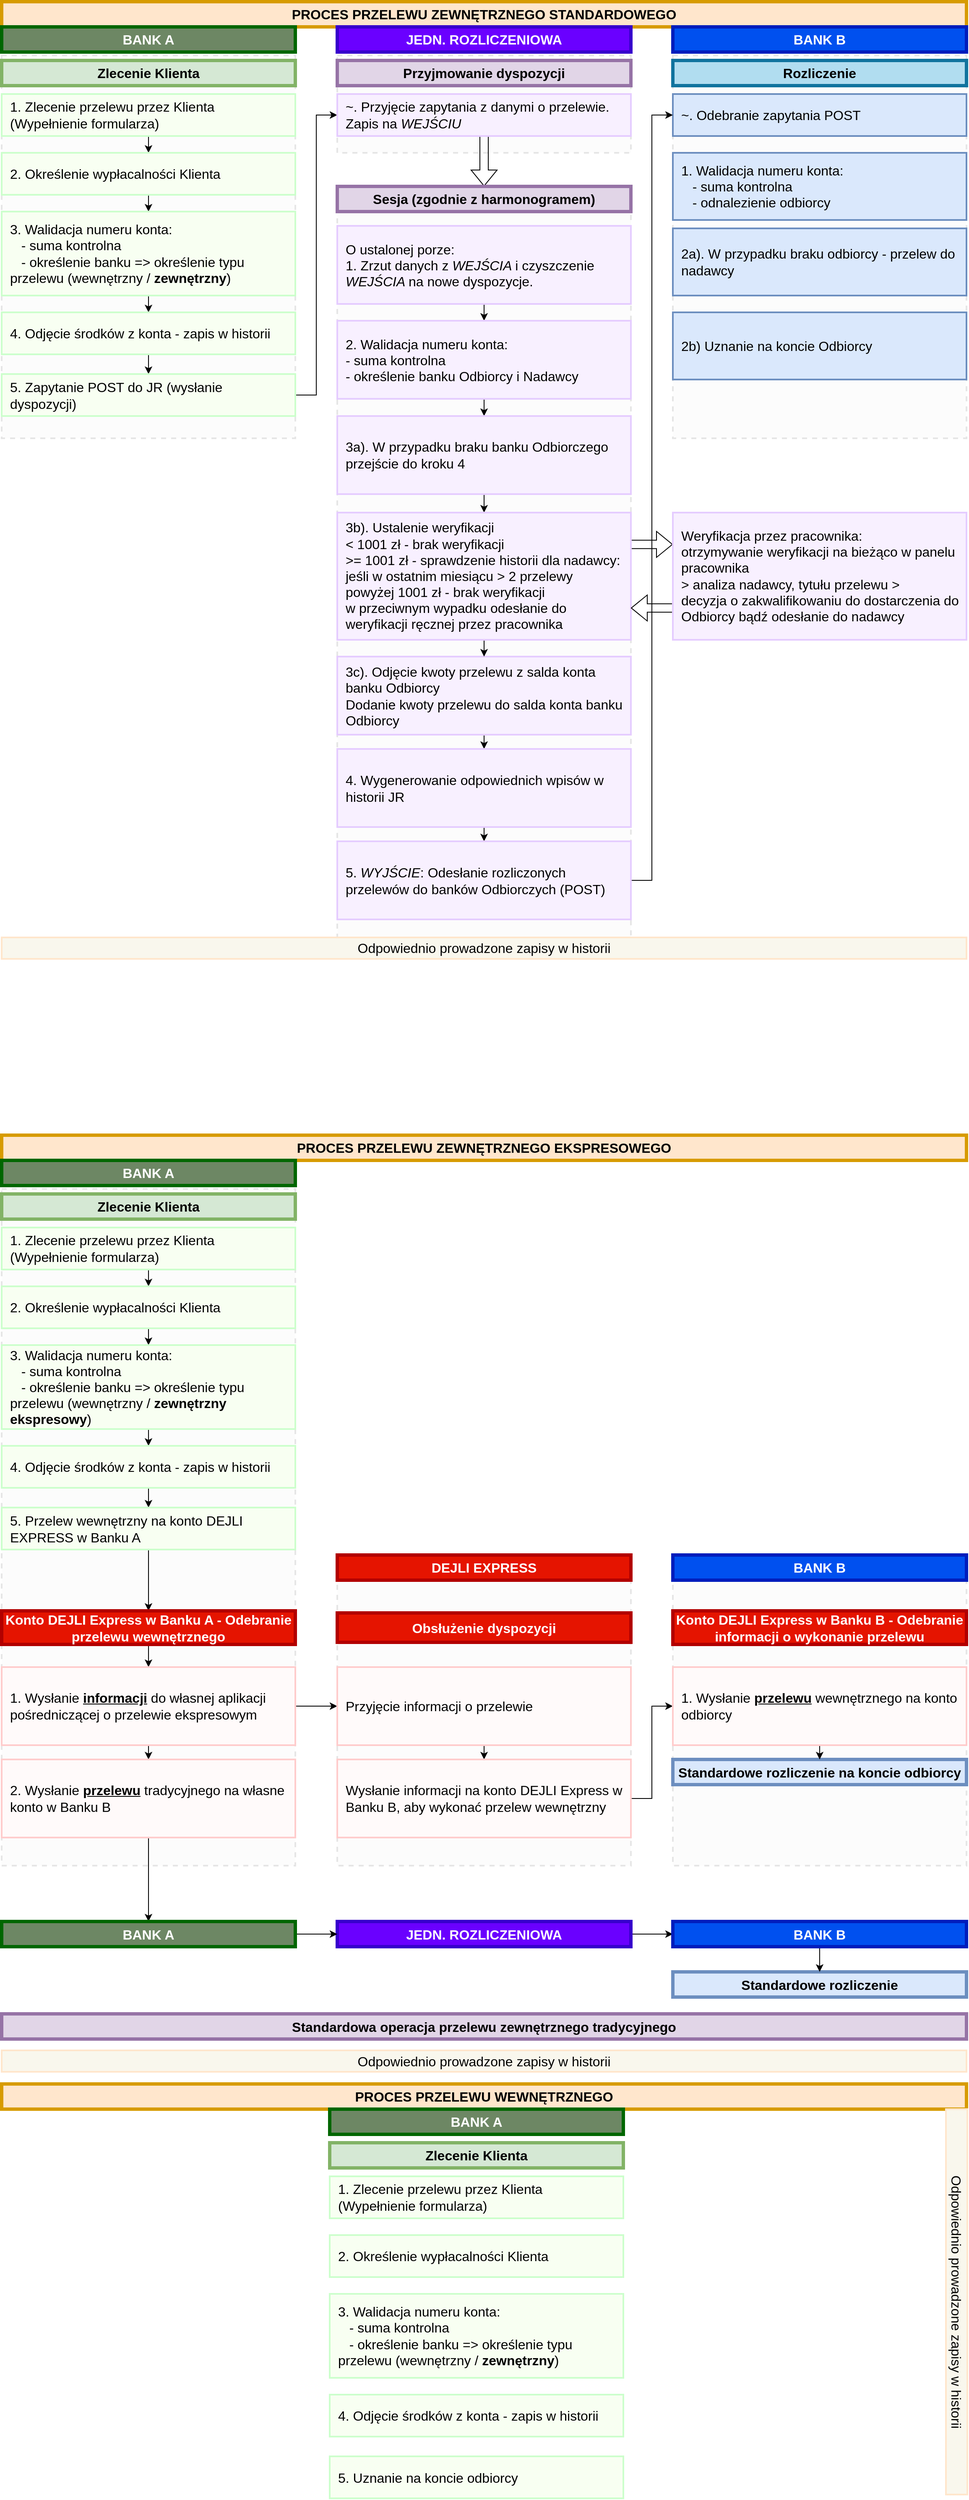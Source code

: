 <mxfile version="13.9.9" type="github"><diagram id="JMxKD8hb092ScM9Eg6qc" name="Page-1"><mxGraphModel dx="1422" dy="794" grid="1" gridSize="10" guides="1" tooltips="1" connect="1" arrows="1" fold="1" page="1" pageScale="1" pageWidth="1169" pageHeight="827" math="0" shadow="0"><root><mxCell id="0"/><mxCell id="1" parent="0"/><mxCell id="vHtYU_74a8iZQ1tVg8qE-5" value="PROCES PRZELEWU ZEWNĘTRZNEGO STANDARDOWEGO" style="rounded=0;whiteSpace=wrap;html=1;fillColor=#ffe6cc;fontSize=16;fontStyle=1;labelBorderColor=none;strokeWidth=4;strokeColor=#d79b00;" vertex="1" parent="1"><mxGeometry x="10" y="10" width="1150" height="30" as="geometry"/></mxCell><mxCell id="vHtYU_74a8iZQ1tVg8qE-1" value="BANK A" style="rounded=0;whiteSpace=wrap;html=1;fillColor=#6d8764;fontColor=#ffffff;fontSize=16;fontStyle=1;labelBorderColor=none;strokeWidth=4;strokeColor=#006600;" vertex="1" parent="1"><mxGeometry x="10" y="40" width="350" height="30" as="geometry"/></mxCell><mxCell id="vHtYU_74a8iZQ1tVg8qE-3" value="JEDN. ROZLICZENIOWA" style="rounded=0;whiteSpace=wrap;html=1;fillColor=#6a00ff;fontColor=#ffffff;fontSize=16;fontStyle=1;labelBorderColor=none;strokeWidth=4;strokeColor=#3700CC;" vertex="1" parent="1"><mxGeometry x="410" y="40" width="350" height="30" as="geometry"/></mxCell><mxCell id="vHtYU_74a8iZQ1tVg8qE-4" value="BANK B" style="rounded=0;whiteSpace=wrap;html=1;fillColor=#0050ef;fontColor=#ffffff;fontSize=16;fontStyle=1;labelBorderColor=none;strokeWidth=4;strokeColor=#001DBC;" vertex="1" parent="1"><mxGeometry x="810" y="40" width="350" height="30" as="geometry"/></mxCell><mxCell id="vHtYU_74a8iZQ1tVg8qE-6" value="" style="rounded=0;whiteSpace=wrap;html=1;fontSize=16;fontStyle=1;labelBorderColor=none;strokeWidth=2;strokeColor=#E6E6E6;dashed=1;gradientDirection=north;fillColor=#FCFCFC;" vertex="1" parent="1"><mxGeometry x="10" y="74" width="350" height="456" as="geometry"/></mxCell><mxCell id="vHtYU_74a8iZQ1tVg8qE-12" style="edgeStyle=orthogonalEdgeStyle;rounded=0;orthogonalLoop=1;jettySize=auto;html=1;exitX=0.5;exitY=1;exitDx=0;exitDy=0;entryX=0.5;entryY=0;entryDx=0;entryDy=0;fontSize=16;" edge="1" parent="1" source="vHtYU_74a8iZQ1tVg8qE-7" target="vHtYU_74a8iZQ1tVg8qE-9"><mxGeometry relative="1" as="geometry"/></mxCell><mxCell id="vHtYU_74a8iZQ1tVg8qE-7" value="&lt;span style=&quot;font-weight: normal&quot;&gt;1. Zlecenie przelewu przez Klienta&lt;br&gt;(Wypełnienie formularza)&lt;/span&gt;" style="rounded=0;whiteSpace=wrap;html=1;fontSize=16;fontStyle=1;labelBorderColor=none;strokeWidth=2;strokeColor=#CCFFCC;align=left;spacingTop=5;spacingLeft=5;spacingBottom=5;spacingRight=5;spacing=5;fillColor=#F8FFF2;" vertex="1" parent="1"><mxGeometry x="10" y="120" width="350" height="50" as="geometry"/></mxCell><mxCell id="vHtYU_74a8iZQ1tVg8qE-16" style="edgeStyle=orthogonalEdgeStyle;rounded=0;orthogonalLoop=1;jettySize=auto;html=1;exitX=0.5;exitY=1;exitDx=0;exitDy=0;entryX=0.5;entryY=0;entryDx=0;entryDy=0;fontSize=16;" edge="1" parent="1" source="vHtYU_74a8iZQ1tVg8qE-9" target="vHtYU_74a8iZQ1tVg8qE-10"><mxGeometry relative="1" as="geometry"/></mxCell><mxCell id="vHtYU_74a8iZQ1tVg8qE-9" value="&lt;span style=&quot;font-weight: normal&quot;&gt;2. Określenie wypłacalności Klienta&lt;/span&gt;" style="rounded=0;whiteSpace=wrap;html=1;fontSize=16;fontStyle=1;labelBorderColor=none;strokeWidth=2;strokeColor=#CCFFCC;align=left;spacingTop=5;spacingLeft=5;spacingBottom=5;spacingRight=5;spacing=5;fillColor=#F8FFF2;" vertex="1" parent="1"><mxGeometry x="10" y="190" width="350" height="50" as="geometry"/></mxCell><mxCell id="vHtYU_74a8iZQ1tVg8qE-18" style="edgeStyle=orthogonalEdgeStyle;rounded=0;orthogonalLoop=1;jettySize=auto;html=1;exitX=0.5;exitY=1;exitDx=0;exitDy=0;entryX=0.5;entryY=0;entryDx=0;entryDy=0;fontSize=16;" edge="1" parent="1" source="vHtYU_74a8iZQ1tVg8qE-10" target="vHtYU_74a8iZQ1tVg8qE-17"><mxGeometry relative="1" as="geometry"/></mxCell><mxCell id="vHtYU_74a8iZQ1tVg8qE-10" value="&lt;span style=&quot;font-weight: 400&quot;&gt;3. Walidacja numeru konta:&lt;br&gt;&amp;nbsp; &amp;nbsp;- suma kontrolna&lt;br&gt;&amp;nbsp; &amp;nbsp;- określenie banku =&amp;gt; określenie typu przelewu (wewnętrzny / &lt;/span&gt;zewnętrzny&lt;span style=&quot;font-weight: 400&quot;&gt;)&lt;br&gt;&lt;/span&gt;" style="rounded=0;whiteSpace=wrap;html=1;fontSize=16;fontStyle=1;labelBorderColor=none;strokeWidth=2;strokeColor=#CCFFCC;align=left;spacingTop=5;spacingLeft=5;spacingBottom=5;spacingRight=5;spacing=5;fillColor=#F8FFF2;" vertex="1" parent="1"><mxGeometry x="10" y="260" width="350" height="100" as="geometry"/></mxCell><mxCell id="vHtYU_74a8iZQ1tVg8qE-20" style="edgeStyle=orthogonalEdgeStyle;rounded=0;orthogonalLoop=1;jettySize=auto;html=1;exitX=0.5;exitY=1;exitDx=0;exitDy=0;entryX=0.5;entryY=0;entryDx=0;entryDy=0;fontSize=16;" edge="1" parent="1" source="vHtYU_74a8iZQ1tVg8qE-17" target="vHtYU_74a8iZQ1tVg8qE-19"><mxGeometry relative="1" as="geometry"/></mxCell><mxCell id="vHtYU_74a8iZQ1tVg8qE-17" value="&lt;span style=&quot;font-weight: 400&quot;&gt;4. Odjęcie środków z konta - zapis w historii&lt;br&gt;&lt;/span&gt;" style="rounded=0;whiteSpace=wrap;html=1;fontSize=16;fontStyle=1;labelBorderColor=none;strokeWidth=2;strokeColor=#CCFFCC;align=left;spacingTop=5;spacingLeft=5;spacingBottom=5;spacingRight=5;spacing=5;fillColor=#F8FFF2;" vertex="1" parent="1"><mxGeometry x="10" y="380" width="350" height="50" as="geometry"/></mxCell><mxCell id="vHtYU_74a8iZQ1tVg8qE-29" style="edgeStyle=orthogonalEdgeStyle;rounded=0;orthogonalLoop=1;jettySize=auto;html=1;exitX=1;exitY=0.5;exitDx=0;exitDy=0;entryX=0;entryY=0.5;entryDx=0;entryDy=0;fontSize=16;" edge="1" parent="1" source="vHtYU_74a8iZQ1tVg8qE-19" target="vHtYU_74a8iZQ1tVg8qE-23"><mxGeometry relative="1" as="geometry"/></mxCell><mxCell id="vHtYU_74a8iZQ1tVg8qE-19" value="&lt;span style=&quot;font-weight: 400&quot;&gt;5. Zapytanie POST do JR (wysłanie dyspozycji)&lt;br&gt;&lt;/span&gt;" style="rounded=0;whiteSpace=wrap;html=1;fontSize=16;fontStyle=1;labelBorderColor=none;strokeWidth=2;strokeColor=#CCFFCC;align=left;spacingTop=5;spacingLeft=5;spacingBottom=5;spacingRight=5;spacing=5;fillColor=#F8FFF2;" vertex="1" parent="1"><mxGeometry x="10" y="453.5" width="350" height="50" as="geometry"/></mxCell><mxCell id="vHtYU_74a8iZQ1tVg8qE-22" value="" style="rounded=0;whiteSpace=wrap;html=1;fontSize=16;fontStyle=1;labelBorderColor=none;strokeWidth=2;strokeColor=#E6E6E6;dashed=1;gradientDirection=north;fillColor=#FCFCFC;" vertex="1" parent="1"><mxGeometry x="410" y="74" width="350" height="116" as="geometry"/></mxCell><mxCell id="vHtYU_74a8iZQ1tVg8qE-30" style="edgeStyle=orthogonalEdgeStyle;rounded=0;orthogonalLoop=1;jettySize=auto;html=1;exitX=0.5;exitY=1;exitDx=0;exitDy=0;entryX=0.5;entryY=0;entryDx=0;entryDy=0;fontSize=16;shape=flexArrow;" edge="1" parent="1" source="vHtYU_74a8iZQ1tVg8qE-23" target="vHtYU_74a8iZQ1tVg8qE-25"><mxGeometry relative="1" as="geometry"/></mxCell><mxCell id="vHtYU_74a8iZQ1tVg8qE-23" value="&lt;span style=&quot;font-weight: 400&quot;&gt;~. Przyjęcie zapytania z danymi o przelewie. Zapis na &lt;i&gt;WEJŚCIU&lt;/i&gt;&lt;br&gt;&lt;/span&gt;" style="rounded=0;whiteSpace=wrap;html=1;fontSize=16;fontStyle=1;labelBorderColor=none;strokeWidth=2;align=left;spacingTop=5;spacingLeft=5;spacingBottom=5;spacingRight=5;spacing=5;fillColor=#F8F0FF;strokeColor=#E5CCFF;" vertex="1" parent="1"><mxGeometry x="410" y="120" width="350" height="50" as="geometry"/></mxCell><mxCell id="vHtYU_74a8iZQ1tVg8qE-24" value="" style="rounded=0;whiteSpace=wrap;html=1;fontSize=16;fontStyle=1;labelBorderColor=none;strokeWidth=2;strokeColor=#E6E6E6;dashed=1;gradientDirection=north;fillColor=#FCFCFC;" vertex="1" parent="1"><mxGeometry x="410" y="230" width="350" height="920" as="geometry"/></mxCell><mxCell id="vHtYU_74a8iZQ1tVg8qE-25" value="Sesja (zgodnie z harmonogramem)" style="rounded=0;whiteSpace=wrap;html=1;fillColor=#e1d5e7;fontSize=16;fontStyle=1;labelBorderColor=none;strokeWidth=4;strokeColor=#9673a6;" vertex="1" parent="1"><mxGeometry x="410" y="230" width="350" height="30" as="geometry"/></mxCell><mxCell id="vHtYU_74a8iZQ1tVg8qE-26" value="Zlecenie Klienta" style="rounded=0;whiteSpace=wrap;html=1;fillColor=#d5e8d4;fontSize=16;fontStyle=1;labelBorderColor=none;strokeWidth=4;strokeColor=#82b366;" vertex="1" parent="1"><mxGeometry x="10" y="80" width="350" height="30" as="geometry"/></mxCell><mxCell id="vHtYU_74a8iZQ1tVg8qE-27" value="Przyjmowanie dyspozycji" style="rounded=0;whiteSpace=wrap;html=1;fillColor=#e1d5e7;fontSize=16;fontStyle=1;labelBorderColor=none;strokeWidth=4;strokeColor=#9673a6;" vertex="1" parent="1"><mxGeometry x="410" y="80" width="350" height="30" as="geometry"/></mxCell><mxCell id="vHtYU_74a8iZQ1tVg8qE-51" style="edgeStyle=orthogonalEdgeStyle;rounded=0;orthogonalLoop=1;jettySize=auto;html=1;exitX=0.5;exitY=1;exitDx=0;exitDy=0;entryX=0.5;entryY=0;entryDx=0;entryDy=0;fontSize=16;" edge="1" parent="1" source="vHtYU_74a8iZQ1tVg8qE-28" target="vHtYU_74a8iZQ1tVg8qE-31"><mxGeometry relative="1" as="geometry"/></mxCell><mxCell id="vHtYU_74a8iZQ1tVg8qE-28" value="&lt;span style=&quot;font-weight: 400&quot;&gt;O ustalonej porze:&lt;br&gt;1. Zrzut danych z &lt;i&gt;WEJŚCIA &lt;/i&gt;i czyszczenie &lt;i&gt;WEJŚCIA &lt;/i&gt;na nowe dyspozycje.&lt;br&gt;&lt;/span&gt;" style="rounded=0;whiteSpace=wrap;html=1;fontSize=16;fontStyle=1;labelBorderColor=none;strokeWidth=2;align=left;spacingTop=5;spacingLeft=5;spacingBottom=5;spacingRight=5;spacing=5;fillColor=#F8F0FF;strokeColor=#E5CCFF;" vertex="1" parent="1"><mxGeometry x="410" y="277" width="350" height="93" as="geometry"/></mxCell><mxCell id="vHtYU_74a8iZQ1tVg8qE-52" style="edgeStyle=orthogonalEdgeStyle;rounded=0;orthogonalLoop=1;jettySize=auto;html=1;exitX=0.5;exitY=1;exitDx=0;exitDy=0;entryX=0.5;entryY=0;entryDx=0;entryDy=0;fontSize=16;" edge="1" parent="1" source="vHtYU_74a8iZQ1tVg8qE-31" target="vHtYU_74a8iZQ1tVg8qE-43"><mxGeometry relative="1" as="geometry"/></mxCell><mxCell id="vHtYU_74a8iZQ1tVg8qE-31" value="&lt;span style=&quot;font-weight: 400&quot;&gt;2. Walidacja numeru konta:&lt;br&gt;- suma kontrolna&amp;nbsp;&lt;br&gt;- określenie banku Odbiorcy i Nadawcy&lt;br&gt;&lt;/span&gt;" style="rounded=0;whiteSpace=wrap;html=1;fontSize=16;fontStyle=1;labelBorderColor=none;strokeWidth=2;align=left;spacingTop=5;spacingLeft=5;spacingBottom=5;spacingRight=5;spacing=5;fillColor=#F8F0FF;strokeColor=#E5CCFF;" vertex="1" parent="1"><mxGeometry x="410" y="390" width="350" height="93" as="geometry"/></mxCell><mxCell id="vHtYU_74a8iZQ1tVg8qE-55" style="edgeStyle=orthogonalEdgeStyle;rounded=0;orthogonalLoop=1;jettySize=auto;html=1;exitX=0.5;exitY=1;exitDx=0;exitDy=0;entryX=0.5;entryY=0;entryDx=0;entryDy=0;fontSize=16;" edge="1" parent="1" source="vHtYU_74a8iZQ1tVg8qE-32" target="vHtYU_74a8iZQ1tVg8qE-45"><mxGeometry relative="1" as="geometry"/></mxCell><mxCell id="vHtYU_74a8iZQ1tVg8qE-32" value="&lt;span style=&quot;font-weight: 400&quot;&gt;3c). Odjęcie kwoty przelewu z salda konta banku Odbiorcy&lt;br&gt;Dodanie kwoty przelewu do salda konta banku Odbiorcy&lt;br&gt;&lt;/span&gt;" style="rounded=0;whiteSpace=wrap;html=1;fontSize=16;fontStyle=1;labelBorderColor=none;strokeWidth=2;align=left;spacingTop=5;spacingLeft=5;spacingBottom=5;spacingRight=5;spacing=5;fillColor=#F8F0FF;strokeColor=#E5CCFF;" vertex="1" parent="1"><mxGeometry x="410" y="790" width="350" height="93" as="geometry"/></mxCell><mxCell id="vHtYU_74a8iZQ1tVg8qE-34" value="" style="rounded=0;whiteSpace=wrap;html=1;fontSize=16;fontStyle=1;labelBorderColor=none;strokeWidth=2;strokeColor=#E6E6E6;dashed=1;gradientDirection=north;fillColor=#FCFCFC;" vertex="1" parent="1"><mxGeometry x="810" y="74" width="350" height="456" as="geometry"/></mxCell><mxCell id="vHtYU_74a8iZQ1tVg8qE-35" value="Rozliczenie" style="rounded=0;whiteSpace=wrap;html=1;fillColor=#b1ddf0;fontSize=16;fontStyle=1;labelBorderColor=none;strokeWidth=4;strokeColor=#10739e;" vertex="1" parent="1"><mxGeometry x="810" y="80" width="350" height="30" as="geometry"/></mxCell><mxCell id="vHtYU_74a8iZQ1tVg8qE-38" value="&lt;span style=&quot;font-weight: 400&quot;&gt;~. Odebranie zapytania POST&lt;br&gt;&lt;/span&gt;" style="rounded=0;whiteSpace=wrap;html=1;fontSize=16;fontStyle=1;labelBorderColor=none;strokeWidth=2;strokeColor=#6c8ebf;align=left;spacingTop=5;spacingLeft=5;spacingBottom=5;spacingRight=5;spacing=5;fillColor=#dae8fc;" vertex="1" parent="1"><mxGeometry x="810" y="120" width="350" height="50" as="geometry"/></mxCell><mxCell id="vHtYU_74a8iZQ1tVg8qE-39" value="&lt;span style=&quot;font-weight: 400&quot;&gt;1. Walidacja numeru konta:&lt;br&gt;&amp;nbsp; &amp;nbsp;- suma kontrolna&lt;br&gt;&amp;nbsp; &amp;nbsp;- odnalezienie odbiorcy&lt;br&gt;&lt;/span&gt;" style="rounded=0;whiteSpace=wrap;html=1;fontSize=16;fontStyle=1;labelBorderColor=none;strokeWidth=2;strokeColor=#6c8ebf;align=left;spacingTop=5;spacingLeft=5;spacingBottom=5;spacingRight=5;spacing=5;fillColor=#dae8fc;" vertex="1" parent="1"><mxGeometry x="810" y="190" width="350" height="80" as="geometry"/></mxCell><mxCell id="vHtYU_74a8iZQ1tVg8qE-40" value="&lt;span style=&quot;font-weight: 400&quot;&gt;2a). W przypadku braku odbiorcy - przelew do nadawcy&lt;br&gt;&lt;/span&gt;" style="rounded=0;whiteSpace=wrap;html=1;fontSize=16;fontStyle=1;labelBorderColor=none;strokeWidth=2;strokeColor=#6c8ebf;align=left;spacingTop=5;spacingLeft=5;spacingBottom=5;spacingRight=5;spacing=5;fillColor=#dae8fc;" vertex="1" parent="1"><mxGeometry x="810" y="280" width="350" height="80" as="geometry"/></mxCell><mxCell id="vHtYU_74a8iZQ1tVg8qE-41" value="&lt;span style=&quot;font-weight: 400&quot;&gt;2b) Uznanie na koncie Odbiorcy&lt;br&gt;&lt;/span&gt;" style="rounded=0;whiteSpace=wrap;html=1;fontSize=16;fontStyle=1;labelBorderColor=none;strokeWidth=2;strokeColor=#6c8ebf;align=left;spacingTop=5;spacingLeft=5;spacingBottom=5;spacingRight=5;spacing=5;fillColor=#dae8fc;" vertex="1" parent="1"><mxGeometry x="810" y="380" width="350" height="80" as="geometry"/></mxCell><mxCell id="vHtYU_74a8iZQ1tVg8qE-56" style="edgeStyle=orthogonalEdgeStyle;rounded=0;orthogonalLoop=1;jettySize=auto;html=1;exitX=0.5;exitY=1;exitDx=0;exitDy=0;entryX=0.5;entryY=0;entryDx=0;entryDy=0;fontSize=16;" edge="1" parent="1" source="vHtYU_74a8iZQ1tVg8qE-43" target="vHtYU_74a8iZQ1tVg8qE-46"><mxGeometry relative="1" as="geometry"/></mxCell><mxCell id="vHtYU_74a8iZQ1tVg8qE-43" value="&lt;span style=&quot;font-weight: 400&quot;&gt;3a). W przypadku braku banku Odbiorczego&lt;br&gt;przejście do kroku 4&lt;br&gt;&lt;/span&gt;" style="rounded=0;whiteSpace=wrap;html=1;fontSize=16;fontStyle=1;labelBorderColor=none;strokeWidth=2;align=left;spacingTop=5;spacingLeft=5;spacingBottom=5;spacingRight=5;spacing=5;fillColor=#F8F0FF;strokeColor=#E5CCFF;" vertex="1" parent="1"><mxGeometry x="410" y="503.5" width="350" height="93" as="geometry"/></mxCell><mxCell id="vHtYU_74a8iZQ1tVg8qE-58" style="edgeStyle=orthogonalEdgeStyle;rounded=0;orthogonalLoop=1;jettySize=auto;html=1;exitX=0.5;exitY=1;exitDx=0;exitDy=0;entryX=0.5;entryY=0;entryDx=0;entryDy=0;fontSize=16;" edge="1" parent="1" source="vHtYU_74a8iZQ1tVg8qE-45" target="vHtYU_74a8iZQ1tVg8qE-57"><mxGeometry relative="1" as="geometry"/></mxCell><mxCell id="vHtYU_74a8iZQ1tVg8qE-45" value="&lt;span style=&quot;font-weight: 400&quot;&gt;4. Wygenerowanie odpowiednich wpisów w historii JR&lt;br&gt;&lt;/span&gt;" style="rounded=0;whiteSpace=wrap;html=1;fontSize=16;fontStyle=1;labelBorderColor=none;strokeWidth=2;align=left;spacingTop=5;spacingLeft=5;spacingBottom=5;spacingRight=5;spacing=5;fillColor=#F8F0FF;strokeColor=#E5CCFF;" vertex="1" parent="1"><mxGeometry x="410" y="900" width="350" height="93" as="geometry"/></mxCell><mxCell id="vHtYU_74a8iZQ1tVg8qE-48" style="edgeStyle=orthogonalEdgeStyle;shape=flexArrow;rounded=0;orthogonalLoop=1;jettySize=auto;html=1;exitX=1;exitY=0.25;exitDx=0;exitDy=0;entryX=0;entryY=0.25;entryDx=0;entryDy=0;fontSize=16;" edge="1" parent="1" source="vHtYU_74a8iZQ1tVg8qE-46" target="vHtYU_74a8iZQ1tVg8qE-47"><mxGeometry relative="1" as="geometry"/></mxCell><mxCell id="vHtYU_74a8iZQ1tVg8qE-53" style="edgeStyle=orthogonalEdgeStyle;rounded=0;orthogonalLoop=1;jettySize=auto;html=1;exitX=0.5;exitY=1;exitDx=0;exitDy=0;entryX=0.5;entryY=0;entryDx=0;entryDy=0;fontSize=16;" edge="1" parent="1" source="vHtYU_74a8iZQ1tVg8qE-46" target="vHtYU_74a8iZQ1tVg8qE-32"><mxGeometry relative="1" as="geometry"/></mxCell><mxCell id="vHtYU_74a8iZQ1tVg8qE-46" value="&lt;span style=&quot;font-weight: 400&quot;&gt;3b). Ustalenie weryfikacji&lt;br&gt;&amp;lt; 1001 zł - brak weryfikacji&lt;br&gt;&amp;gt;= 1001 zł - sprawdzenie historii dla nadawcy:&lt;br&gt;jeśli w ostatnim miesiącu &amp;gt; 2 przelewy powyżej 1001 zł - brak weryfikacji&lt;br&gt;w przeciwnym wypadku odesłanie do weryfikacji ręcznej przez pracownika&lt;br&gt;&lt;/span&gt;" style="rounded=0;whiteSpace=wrap;html=1;fontSize=16;fontStyle=1;labelBorderColor=none;strokeWidth=2;align=left;spacingTop=5;spacingLeft=5;spacingBottom=5;spacingRight=5;spacing=5;fillColor=#F8F0FF;strokeColor=#E5CCFF;" vertex="1" parent="1"><mxGeometry x="410" y="618.5" width="350" height="151.5" as="geometry"/></mxCell><mxCell id="vHtYU_74a8iZQ1tVg8qE-49" style="edgeStyle=orthogonalEdgeStyle;shape=flexArrow;rounded=0;orthogonalLoop=1;jettySize=auto;html=1;exitX=0;exitY=0.75;exitDx=0;exitDy=0;entryX=1;entryY=0.75;entryDx=0;entryDy=0;fontSize=16;" edge="1" parent="1" source="vHtYU_74a8iZQ1tVg8qE-47" target="vHtYU_74a8iZQ1tVg8qE-46"><mxGeometry relative="1" as="geometry"/></mxCell><mxCell id="vHtYU_74a8iZQ1tVg8qE-47" value="&lt;span style=&quot;font-weight: 400&quot;&gt;Weryfikacja przez pracownika:&lt;br&gt;otrzymywanie weryfikacji na bieżąco w panelu pracownika&lt;br&gt;&amp;gt; analiza nadawcy, tytułu przelewu &amp;gt;&lt;br&gt;decyzja o zakwalifikowaniu do dostarczenia do Odbiorcy bądź odesłanie do nadawcy&lt;br&gt;&lt;/span&gt;" style="rounded=0;whiteSpace=wrap;html=1;fontSize=16;fontStyle=1;labelBorderColor=none;strokeWidth=2;align=left;spacingTop=5;spacingLeft=5;spacingBottom=5;spacingRight=5;spacing=5;fillColor=#F8F0FF;strokeColor=#E5CCFF;" vertex="1" parent="1"><mxGeometry x="810" y="618.5" width="350" height="151.5" as="geometry"/></mxCell><mxCell id="vHtYU_74a8iZQ1tVg8qE-60" style="edgeStyle=orthogonalEdgeStyle;rounded=0;orthogonalLoop=1;jettySize=auto;html=1;exitX=1;exitY=0.5;exitDx=0;exitDy=0;entryX=0;entryY=0.5;entryDx=0;entryDy=0;fontSize=16;" edge="1" parent="1" source="vHtYU_74a8iZQ1tVg8qE-57" target="vHtYU_74a8iZQ1tVg8qE-38"><mxGeometry relative="1" as="geometry"/></mxCell><mxCell id="vHtYU_74a8iZQ1tVg8qE-57" value="&lt;span style=&quot;font-weight: 400&quot;&gt;5. &lt;i&gt;WYJŚCIE&lt;/i&gt;: Odesłanie rozliczonych przelewów do banków Odbiorczych (POST)&lt;br&gt;&lt;/span&gt;" style="rounded=0;whiteSpace=wrap;html=1;fontSize=16;fontStyle=1;labelBorderColor=none;strokeWidth=2;align=left;spacingTop=5;spacingLeft=5;spacingBottom=5;spacingRight=5;spacing=5;fillColor=#F8F0FF;strokeColor=#E5CCFF;" vertex="1" parent="1"><mxGeometry x="410" y="1010" width="350" height="93" as="geometry"/></mxCell><mxCell id="vHtYU_74a8iZQ1tVg8qE-61" value="PROCES PRZELEWU ZEWNĘTRZNEGO EKSPRESOWEGO" style="rounded=0;whiteSpace=wrap;html=1;fillColor=#ffe6cc;fontSize=16;fontStyle=1;labelBorderColor=none;strokeWidth=4;strokeColor=#d79b00;" vertex="1" parent="1"><mxGeometry x="10" y="1360" width="1150" height="30" as="geometry"/></mxCell><mxCell id="vHtYU_74a8iZQ1tVg8qE-62" value="BANK A" style="rounded=0;whiteSpace=wrap;html=1;fillColor=#6d8764;fontColor=#ffffff;fontSize=16;fontStyle=1;labelBorderColor=none;strokeWidth=4;strokeColor=#006600;" vertex="1" parent="1"><mxGeometry x="10" y="1390" width="350" height="30" as="geometry"/></mxCell><mxCell id="vHtYU_74a8iZQ1tVg8qE-65" value="" style="rounded=0;whiteSpace=wrap;html=1;fontSize=16;fontStyle=1;labelBorderColor=none;strokeWidth=2;strokeColor=#E6E6E6;dashed=1;gradientDirection=north;fillColor=#FCFCFC;" vertex="1" parent="1"><mxGeometry x="10" y="1424" width="350" height="806" as="geometry"/></mxCell><mxCell id="vHtYU_74a8iZQ1tVg8qE-66" value="" style="rounded=0;whiteSpace=wrap;html=1;fontSize=16;fontStyle=1;labelBorderColor=none;strokeWidth=2;strokeColor=#E6E6E6;dashed=1;gradientDirection=north;fillColor=#FCFCFC;" vertex="1" parent="1"><mxGeometry x="410" y="1866.5" width="350" height="363.5" as="geometry"/></mxCell><mxCell id="vHtYU_74a8iZQ1tVg8qE-68" value="Zlecenie Klienta" style="rounded=0;whiteSpace=wrap;html=1;fillColor=#d5e8d4;fontSize=16;fontStyle=1;labelBorderColor=none;strokeWidth=4;strokeColor=#82b366;" vertex="1" parent="1"><mxGeometry x="10" y="1430" width="350" height="30" as="geometry"/></mxCell><mxCell id="vHtYU_74a8iZQ1tVg8qE-70" value="" style="rounded=0;whiteSpace=wrap;html=1;fontSize=16;fontStyle=1;labelBorderColor=none;strokeWidth=2;strokeColor=#E6E6E6;dashed=1;gradientDirection=north;fillColor=#FCFCFC;" vertex="1" parent="1"><mxGeometry x="810" y="1866.5" width="350" height="363.5" as="geometry"/></mxCell><mxCell id="vHtYU_74a8iZQ1tVg8qE-71" value="Standardowe rozliczenie na koncie odbiorcy" style="rounded=0;whiteSpace=wrap;html=1;fillColor=#dae8fc;fontSize=16;fontStyle=1;labelBorderColor=none;strokeWidth=4;strokeColor=#6c8ebf;" vertex="1" parent="1"><mxGeometry x="810" y="2103.5" width="350" height="30" as="geometry"/></mxCell><mxCell id="vHtYU_74a8iZQ1tVg8qE-122" style="edgeStyle=orthogonalEdgeStyle;rounded=0;orthogonalLoop=1;jettySize=auto;html=1;exitX=0.5;exitY=1;exitDx=0;exitDy=0;entryX=0.5;entryY=0;entryDx=0;entryDy=0;fontSize=16;" edge="1" parent="1" source="vHtYU_74a8iZQ1tVg8qE-73" target="vHtYU_74a8iZQ1tVg8qE-74"><mxGeometry relative="1" as="geometry"/></mxCell><mxCell id="vHtYU_74a8iZQ1tVg8qE-73" value="&lt;span style=&quot;font-weight: normal&quot;&gt;1. Zlecenie przelewu przez Klienta&lt;br&gt;(Wypełnienie formularza)&lt;/span&gt;" style="rounded=0;whiteSpace=wrap;html=1;fontSize=16;fontStyle=1;labelBorderColor=none;strokeWidth=2;strokeColor=#CCFFCC;align=left;spacingTop=5;spacingLeft=5;spacingBottom=5;spacingRight=5;spacing=5;fillColor=#F8FFF2;" vertex="1" parent="1"><mxGeometry x="10" y="1470" width="350" height="50" as="geometry"/></mxCell><mxCell id="vHtYU_74a8iZQ1tVg8qE-123" style="edgeStyle=orthogonalEdgeStyle;rounded=0;orthogonalLoop=1;jettySize=auto;html=1;exitX=0.5;exitY=1;exitDx=0;exitDy=0;entryX=0.5;entryY=0;entryDx=0;entryDy=0;fontSize=16;" edge="1" parent="1" source="vHtYU_74a8iZQ1tVg8qE-74" target="vHtYU_74a8iZQ1tVg8qE-75"><mxGeometry relative="1" as="geometry"/></mxCell><mxCell id="vHtYU_74a8iZQ1tVg8qE-74" value="&lt;span style=&quot;font-weight: normal&quot;&gt;2. Określenie wypłacalności Klienta&lt;/span&gt;" style="rounded=0;whiteSpace=wrap;html=1;fontSize=16;fontStyle=1;labelBorderColor=none;strokeWidth=2;strokeColor=#CCFFCC;align=left;spacingTop=5;spacingLeft=5;spacingBottom=5;spacingRight=5;spacing=5;fillColor=#F8FFF2;" vertex="1" parent="1"><mxGeometry x="10" y="1540" width="350" height="50" as="geometry"/></mxCell><mxCell id="vHtYU_74a8iZQ1tVg8qE-125" style="edgeStyle=orthogonalEdgeStyle;rounded=0;orthogonalLoop=1;jettySize=auto;html=1;exitX=0.5;exitY=1;exitDx=0;exitDy=0;entryX=0.5;entryY=0;entryDx=0;entryDy=0;fontSize=16;" edge="1" parent="1" source="vHtYU_74a8iZQ1tVg8qE-75" target="vHtYU_74a8iZQ1tVg8qE-76"><mxGeometry relative="1" as="geometry"/></mxCell><mxCell id="vHtYU_74a8iZQ1tVg8qE-75" value="&lt;span style=&quot;font-weight: 400&quot;&gt;3. Walidacja numeru konta:&lt;br&gt;&amp;nbsp; &amp;nbsp;- suma kontrolna&lt;br&gt;&amp;nbsp; &amp;nbsp;- określenie banku =&amp;gt; określenie typu przelewu (wewnętrzny / &lt;/span&gt;zewnętrzny ekspresowy&lt;span style=&quot;font-weight: 400&quot;&gt;)&lt;br&gt;&lt;/span&gt;" style="rounded=0;whiteSpace=wrap;html=1;fontSize=16;fontStyle=1;labelBorderColor=none;strokeWidth=2;strokeColor=#CCFFCC;align=left;spacingTop=5;spacingLeft=5;spacingBottom=5;spacingRight=5;spacing=5;fillColor=#F8FFF2;" vertex="1" parent="1"><mxGeometry x="10" y="1610" width="350" height="100" as="geometry"/></mxCell><mxCell id="vHtYU_74a8iZQ1tVg8qE-126" style="edgeStyle=orthogonalEdgeStyle;rounded=0;orthogonalLoop=1;jettySize=auto;html=1;exitX=0.5;exitY=1;exitDx=0;exitDy=0;entryX=0.5;entryY=0;entryDx=0;entryDy=0;fontSize=16;" edge="1" parent="1" source="vHtYU_74a8iZQ1tVg8qE-76" target="vHtYU_74a8iZQ1tVg8qE-77"><mxGeometry relative="1" as="geometry"/></mxCell><mxCell id="vHtYU_74a8iZQ1tVg8qE-76" value="&lt;span style=&quot;font-weight: 400&quot;&gt;4. Odjęcie środków z konta - zapis w historii&lt;br&gt;&lt;/span&gt;" style="rounded=0;whiteSpace=wrap;html=1;fontSize=16;fontStyle=1;labelBorderColor=none;strokeWidth=2;strokeColor=#CCFFCC;align=left;spacingTop=5;spacingLeft=5;spacingBottom=5;spacingRight=5;spacing=5;fillColor=#F8FFF2;" vertex="1" parent="1"><mxGeometry x="10" y="1730" width="350" height="50" as="geometry"/></mxCell><mxCell id="vHtYU_74a8iZQ1tVg8qE-81" style="edgeStyle=orthogonalEdgeStyle;rounded=0;orthogonalLoop=1;jettySize=auto;html=1;exitX=0.5;exitY=1;exitDx=0;exitDy=0;entryX=0.5;entryY=0;entryDx=0;entryDy=0;fontSize=16;" edge="1" parent="1" source="vHtYU_74a8iZQ1tVg8qE-77" target="vHtYU_74a8iZQ1tVg8qE-80"><mxGeometry relative="1" as="geometry"/></mxCell><mxCell id="vHtYU_74a8iZQ1tVg8qE-77" value="&lt;span style=&quot;font-weight: 400&quot;&gt;5. Przelew wewnętrzny na konto DEJLI EXPRESS w Banku A&lt;br&gt;&lt;/span&gt;" style="rounded=0;whiteSpace=wrap;html=1;fontSize=16;fontStyle=1;labelBorderColor=none;strokeWidth=2;strokeColor=#CCFFCC;align=left;spacingTop=5;spacingLeft=5;spacingBottom=5;spacingRight=5;spacing=5;fillColor=#F8FFF2;" vertex="1" parent="1"><mxGeometry x="10" y="1803.5" width="350" height="50" as="geometry"/></mxCell><mxCell id="vHtYU_74a8iZQ1tVg8qE-79" value="Obsłużenie dyspozycji" style="rounded=0;whiteSpace=wrap;html=1;fillColor=#e51400;fontSize=16;fontStyle=1;labelBorderColor=none;strokeWidth=4;strokeColor=#B20000;fontColor=#ffffff;" vertex="1" parent="1"><mxGeometry x="410" y="1929" width="350" height="35" as="geometry"/></mxCell><mxCell id="vHtYU_74a8iZQ1tVg8qE-90" style="edgeStyle=orthogonalEdgeStyle;rounded=0;orthogonalLoop=1;jettySize=auto;html=1;exitX=0.5;exitY=1;exitDx=0;exitDy=0;entryX=0.5;entryY=0;entryDx=0;entryDy=0;fontSize=16;" edge="1" parent="1" source="vHtYU_74a8iZQ1tVg8qE-80" target="vHtYU_74a8iZQ1tVg8qE-83"><mxGeometry relative="1" as="geometry"/></mxCell><mxCell id="vHtYU_74a8iZQ1tVg8qE-80" value="Konto DEJLI Express w Banku A - Odebranie przelewu wewnętrznego" style="rounded=0;whiteSpace=wrap;html=1;fillColor=#e51400;fontSize=16;fontStyle=1;labelBorderColor=none;strokeWidth=4;strokeColor=#B20000;fontColor=#ffffff;" vertex="1" parent="1"><mxGeometry x="10" y="1926.5" width="350" height="40" as="geometry"/></mxCell><mxCell id="vHtYU_74a8iZQ1tVg8qE-87" style="edgeStyle=orthogonalEdgeStyle;rounded=0;orthogonalLoop=1;jettySize=auto;html=1;exitX=1;exitY=0.5;exitDx=0;exitDy=0;entryX=0;entryY=0.5;entryDx=0;entryDy=0;fontSize=16;" edge="1" parent="1" source="vHtYU_74a8iZQ1tVg8qE-83" target="vHtYU_74a8iZQ1tVg8qE-86"><mxGeometry relative="1" as="geometry"/></mxCell><mxCell id="vHtYU_74a8iZQ1tVg8qE-88" style="edgeStyle=orthogonalEdgeStyle;rounded=0;orthogonalLoop=1;jettySize=auto;html=1;exitX=0.5;exitY=1;exitDx=0;exitDy=0;entryX=0.5;entryY=0;entryDx=0;entryDy=0;fontSize=16;" edge="1" parent="1" source="vHtYU_74a8iZQ1tVg8qE-83" target="vHtYU_74a8iZQ1tVg8qE-85"><mxGeometry relative="1" as="geometry"/></mxCell><mxCell id="vHtYU_74a8iZQ1tVg8qE-83" value="&lt;span style=&quot;font-weight: 400&quot;&gt;1. Wysłanie &lt;/span&gt;&lt;u&gt;informacji&lt;/u&gt;&lt;span style=&quot;font-weight: 400&quot;&gt; do własnej aplikacji pośredniczącej o przelewie ekspresowym&lt;/span&gt;" style="rounded=0;whiteSpace=wrap;html=1;fontSize=16;fontStyle=1;labelBorderColor=none;strokeWidth=2;align=left;spacingTop=5;spacingLeft=5;spacingBottom=5;spacingRight=5;spacing=5;fillColor=#FFFAFA;strokeColor=#FFCCCC;" vertex="1" parent="1"><mxGeometry x="10" y="1993.5" width="350" height="93" as="geometry"/></mxCell><mxCell id="vHtYU_74a8iZQ1tVg8qE-105" style="edgeStyle=orthogonalEdgeStyle;rounded=0;orthogonalLoop=1;jettySize=auto;html=1;exitX=0.5;exitY=1;exitDx=0;exitDy=0;entryX=0.5;entryY=0;entryDx=0;entryDy=0;fontSize=16;" edge="1" parent="1" source="vHtYU_74a8iZQ1tVg8qE-85" target="vHtYU_74a8iZQ1tVg8qE-103"><mxGeometry relative="1" as="geometry"/></mxCell><mxCell id="vHtYU_74a8iZQ1tVg8qE-85" value="&lt;span style=&quot;font-weight: 400&quot;&gt;2. Wysłanie &lt;/span&gt;&lt;u&gt;przelewu&lt;/u&gt;&lt;span style=&quot;font-weight: 400&quot;&gt; tradycyjnego na własne konto w Banku B&lt;/span&gt;" style="rounded=0;whiteSpace=wrap;html=1;fontSize=16;fontStyle=1;labelBorderColor=none;strokeWidth=2;align=left;spacingTop=5;spacingLeft=5;spacingBottom=5;spacingRight=5;spacing=5;fillColor=#FFFAFA;strokeColor=#FFCCCC;" vertex="1" parent="1"><mxGeometry x="10" y="2103.5" width="350" height="93" as="geometry"/></mxCell><mxCell id="vHtYU_74a8iZQ1tVg8qE-97" style="edgeStyle=orthogonalEdgeStyle;rounded=0;orthogonalLoop=1;jettySize=auto;html=1;exitX=0.5;exitY=1;exitDx=0;exitDy=0;entryX=0.5;entryY=0;entryDx=0;entryDy=0;fontSize=16;" edge="1" parent="1" source="vHtYU_74a8iZQ1tVg8qE-86" target="vHtYU_74a8iZQ1tVg8qE-91"><mxGeometry relative="1" as="geometry"/></mxCell><mxCell id="vHtYU_74a8iZQ1tVg8qE-86" value="&lt;span style=&quot;font-weight: 400&quot;&gt;Przyjęcie informacji o przelewie&lt;/span&gt;" style="rounded=0;whiteSpace=wrap;html=1;fontSize=16;fontStyle=1;labelBorderColor=none;strokeWidth=2;align=left;spacingTop=5;spacingLeft=5;spacingBottom=5;spacingRight=5;spacing=5;fillColor=#FFFAFA;strokeColor=#FFCCCC;" vertex="1" parent="1"><mxGeometry x="410" y="1993.5" width="350" height="93" as="geometry"/></mxCell><mxCell id="vHtYU_74a8iZQ1tVg8qE-98" style="edgeStyle=orthogonalEdgeStyle;rounded=0;orthogonalLoop=1;jettySize=auto;html=1;exitX=1;exitY=0.5;exitDx=0;exitDy=0;entryX=0;entryY=0.5;entryDx=0;entryDy=0;fontSize=16;" edge="1" parent="1" source="vHtYU_74a8iZQ1tVg8qE-91" target="vHtYU_74a8iZQ1tVg8qE-94"><mxGeometry relative="1" as="geometry"/></mxCell><mxCell id="vHtYU_74a8iZQ1tVg8qE-91" value="&lt;span style=&quot;font-weight: 400&quot;&gt;Wysłanie informacji na konto DEJLI Express w Banku B, aby wykonać przelew wewnętrzny&lt;/span&gt;" style="rounded=0;whiteSpace=wrap;html=1;fontSize=16;fontStyle=1;labelBorderColor=none;strokeWidth=2;align=left;spacingTop=5;spacingLeft=5;spacingBottom=5;spacingRight=5;spacing=5;fillColor=#FFFAFA;strokeColor=#FFCCCC;" vertex="1" parent="1"><mxGeometry x="410" y="2103.5" width="350" height="93" as="geometry"/></mxCell><mxCell id="vHtYU_74a8iZQ1tVg8qE-93" value="Konto DEJLI Express w Banku B - Odebranie informacji o wykonanie przelewu" style="rounded=0;whiteSpace=wrap;html=1;fillColor=#e51400;fontSize=16;fontStyle=1;labelBorderColor=none;strokeWidth=4;strokeColor=#B20000;fontColor=#ffffff;" vertex="1" parent="1"><mxGeometry x="810" y="1926.5" width="350" height="40" as="geometry"/></mxCell><mxCell id="vHtYU_74a8iZQ1tVg8qE-95" style="edgeStyle=orthogonalEdgeStyle;rounded=0;orthogonalLoop=1;jettySize=auto;html=1;exitX=0.5;exitY=1;exitDx=0;exitDy=0;entryX=0.5;entryY=0;entryDx=0;entryDy=0;fontSize=16;" edge="1" parent="1" source="vHtYU_74a8iZQ1tVg8qE-94" target="vHtYU_74a8iZQ1tVg8qE-71"><mxGeometry relative="1" as="geometry"/></mxCell><mxCell id="vHtYU_74a8iZQ1tVg8qE-94" value="&lt;span style=&quot;font-weight: 400&quot;&gt;1. Wysłanie &lt;/span&gt;&lt;u&gt;przelewu&lt;/u&gt;&lt;span style=&quot;font-weight: 400&quot;&gt; wewnętrznego na konto odbiorcy&lt;/span&gt;" style="rounded=0;whiteSpace=wrap;html=1;fontSize=16;fontStyle=1;labelBorderColor=none;strokeWidth=2;align=left;spacingTop=5;spacingLeft=5;spacingBottom=5;spacingRight=5;spacing=5;fillColor=#FFFAFA;strokeColor=#FFCCCC;" vertex="1" parent="1"><mxGeometry x="810" y="1993.5" width="350" height="93" as="geometry"/></mxCell><mxCell id="vHtYU_74a8iZQ1tVg8qE-107" style="edgeStyle=orthogonalEdgeStyle;rounded=0;orthogonalLoop=1;jettySize=auto;html=1;exitX=1;exitY=0.5;exitDx=0;exitDy=0;entryX=0;entryY=0.5;entryDx=0;entryDy=0;fontSize=16;" edge="1" parent="1" source="vHtYU_74a8iZQ1tVg8qE-99" target="vHtYU_74a8iZQ1tVg8qE-104"><mxGeometry relative="1" as="geometry"/></mxCell><mxCell id="vHtYU_74a8iZQ1tVg8qE-99" value="JEDN. ROZLICZENIOWA" style="rounded=0;whiteSpace=wrap;html=1;fillColor=#6a00ff;fontColor=#ffffff;fontSize=16;fontStyle=1;labelBorderColor=none;strokeWidth=4;strokeColor=#3700CC;" vertex="1" parent="1"><mxGeometry x="410" y="2296.5" width="350" height="30" as="geometry"/></mxCell><mxCell id="vHtYU_74a8iZQ1tVg8qE-100" value="Standardowa operacja przelewu zewnętrznego tradycyjnego" style="rounded=0;whiteSpace=wrap;html=1;fillColor=#e1d5e7;fontSize=16;fontStyle=1;labelBorderColor=none;strokeWidth=4;strokeColor=#9673a6;" vertex="1" parent="1"><mxGeometry x="10" y="2406.5" width="1150" height="30" as="geometry"/></mxCell><mxCell id="vHtYU_74a8iZQ1tVg8qE-102" value="Standardowe rozliczenie" style="rounded=0;whiteSpace=wrap;html=1;fillColor=#dae8fc;fontSize=16;fontStyle=1;labelBorderColor=none;strokeWidth=4;strokeColor=#6c8ebf;" vertex="1" parent="1"><mxGeometry x="810" y="2356.5" width="350" height="30" as="geometry"/></mxCell><mxCell id="vHtYU_74a8iZQ1tVg8qE-106" style="edgeStyle=orthogonalEdgeStyle;rounded=0;orthogonalLoop=1;jettySize=auto;html=1;exitX=1;exitY=0.5;exitDx=0;exitDy=0;entryX=0;entryY=0.5;entryDx=0;entryDy=0;fontSize=16;" edge="1" parent="1" source="vHtYU_74a8iZQ1tVg8qE-103" target="vHtYU_74a8iZQ1tVg8qE-99"><mxGeometry relative="1" as="geometry"/></mxCell><mxCell id="vHtYU_74a8iZQ1tVg8qE-103" value="BANK A" style="rounded=0;whiteSpace=wrap;html=1;fillColor=#6d8764;fontColor=#ffffff;fontSize=16;fontStyle=1;labelBorderColor=none;strokeWidth=4;strokeColor=#006600;" vertex="1" parent="1"><mxGeometry x="10" y="2296.5" width="350" height="30" as="geometry"/></mxCell><mxCell id="vHtYU_74a8iZQ1tVg8qE-108" style="edgeStyle=orthogonalEdgeStyle;rounded=0;orthogonalLoop=1;jettySize=auto;html=1;exitX=0.5;exitY=1;exitDx=0;exitDy=0;entryX=0.5;entryY=0;entryDx=0;entryDy=0;fontSize=16;" edge="1" parent="1" source="vHtYU_74a8iZQ1tVg8qE-104" target="vHtYU_74a8iZQ1tVg8qE-102"><mxGeometry relative="1" as="geometry"/></mxCell><mxCell id="vHtYU_74a8iZQ1tVg8qE-104" value="BANK B" style="rounded=0;whiteSpace=wrap;html=1;fillColor=#0050ef;fontColor=#ffffff;fontSize=16;fontStyle=1;labelBorderColor=none;strokeWidth=4;strokeColor=#001DBC;" vertex="1" parent="1"><mxGeometry x="810" y="2296.5" width="350" height="30" as="geometry"/></mxCell><mxCell id="vHtYU_74a8iZQ1tVg8qE-64" value="BANK B" style="rounded=0;whiteSpace=wrap;html=1;fillColor=#0050ef;fontColor=#ffffff;fontSize=16;fontStyle=1;labelBorderColor=none;strokeWidth=4;strokeColor=#001DBC;" vertex="1" parent="1"><mxGeometry x="810" y="1860" width="350" height="30" as="geometry"/></mxCell><mxCell id="vHtYU_74a8iZQ1tVg8qE-63" value="DEJLI EXPRESS" style="rounded=0;whiteSpace=wrap;html=1;fillColor=#e51400;fontColor=#ffffff;fontSize=16;fontStyle=1;labelBorderColor=none;strokeWidth=4;strokeColor=#B20000;" vertex="1" parent="1"><mxGeometry x="410" y="1860" width="350" height="30" as="geometry"/></mxCell><mxCell id="vHtYU_74a8iZQ1tVg8qE-109" value="PROCES PRZELEWU WEWNĘTRZNEGO" style="rounded=0;whiteSpace=wrap;html=1;fillColor=#ffe6cc;fontSize=16;fontStyle=1;labelBorderColor=none;strokeWidth=4;strokeColor=#d79b00;" vertex="1" parent="1"><mxGeometry x="10" y="2490" width="1150" height="30" as="geometry"/></mxCell><mxCell id="vHtYU_74a8iZQ1tVg8qE-110" value="BANK A" style="rounded=0;whiteSpace=wrap;html=1;fillColor=#6d8764;fontColor=#ffffff;fontSize=16;fontStyle=1;labelBorderColor=none;strokeWidth=4;strokeColor=#006600;" vertex="1" parent="1"><mxGeometry x="401" y="2520" width="350" height="30" as="geometry"/></mxCell><mxCell id="vHtYU_74a8iZQ1tVg8qE-111" value="&lt;span style=&quot;font-weight: normal&quot;&gt;1. Zlecenie przelewu przez Klienta&lt;br&gt;(Wypełnienie formularza)&lt;/span&gt;" style="rounded=0;whiteSpace=wrap;html=1;fontSize=16;fontStyle=1;labelBorderColor=none;strokeWidth=2;strokeColor=#CCFFCC;align=left;spacingTop=5;spacingLeft=5;spacingBottom=5;spacingRight=5;spacing=5;fillColor=#F8FFF2;" vertex="1" parent="1"><mxGeometry x="401" y="2600" width="350" height="50" as="geometry"/></mxCell><mxCell id="vHtYU_74a8iZQ1tVg8qE-112" value="&lt;span style=&quot;font-weight: normal&quot;&gt;2. Określenie wypłacalności Klienta&lt;/span&gt;" style="rounded=0;whiteSpace=wrap;html=1;fontSize=16;fontStyle=1;labelBorderColor=none;strokeWidth=2;strokeColor=#CCFFCC;align=left;spacingTop=5;spacingLeft=5;spacingBottom=5;spacingRight=5;spacing=5;fillColor=#F8FFF2;" vertex="1" parent="1"><mxGeometry x="401" y="2670" width="350" height="50" as="geometry"/></mxCell><mxCell id="vHtYU_74a8iZQ1tVg8qE-113" value="&lt;span style=&quot;font-weight: 400&quot;&gt;3. Walidacja numeru konta:&lt;br&gt;&amp;nbsp; &amp;nbsp;- suma kontrolna&lt;br&gt;&amp;nbsp; &amp;nbsp;- określenie banku =&amp;gt; określenie typu przelewu (wewnętrzny / &lt;/span&gt;zewnętrzny&lt;span style=&quot;font-weight: 400&quot;&gt;)&lt;br&gt;&lt;/span&gt;" style="rounded=0;whiteSpace=wrap;html=1;fontSize=16;fontStyle=1;labelBorderColor=none;strokeWidth=2;strokeColor=#CCFFCC;align=left;spacingTop=5;spacingLeft=5;spacingBottom=5;spacingRight=5;spacing=5;fillColor=#F8FFF2;" vertex="1" parent="1"><mxGeometry x="401" y="2740" width="350" height="100" as="geometry"/></mxCell><mxCell id="vHtYU_74a8iZQ1tVg8qE-114" value="&lt;span style=&quot;font-weight: 400&quot;&gt;4. Odjęcie środków z konta - zapis w historii&lt;br&gt;&lt;/span&gt;" style="rounded=0;whiteSpace=wrap;html=1;fontSize=16;fontStyle=1;labelBorderColor=none;strokeWidth=2;strokeColor=#CCFFCC;align=left;spacingTop=5;spacingLeft=5;spacingBottom=5;spacingRight=5;spacing=5;fillColor=#F8FFF2;" vertex="1" parent="1"><mxGeometry x="401" y="2860" width="350" height="50" as="geometry"/></mxCell><mxCell id="vHtYU_74a8iZQ1tVg8qE-115" value="&lt;span style=&quot;font-weight: 400&quot;&gt;5. Uznanie na koncie odbiorcy&lt;br&gt;&lt;/span&gt;" style="rounded=0;whiteSpace=wrap;html=1;fontSize=16;fontStyle=1;labelBorderColor=none;strokeWidth=2;strokeColor=#CCFFCC;align=left;spacingTop=5;spacingLeft=5;spacingBottom=5;spacingRight=5;spacing=5;fillColor=#F8FFF2;" vertex="1" parent="1"><mxGeometry x="401" y="2933.5" width="350" height="50" as="geometry"/></mxCell><mxCell id="vHtYU_74a8iZQ1tVg8qE-116" value="Zlecenie Klienta" style="rounded=0;whiteSpace=wrap;html=1;fillColor=#d5e8d4;fontSize=16;fontStyle=1;labelBorderColor=none;strokeWidth=4;strokeColor=#82b366;" vertex="1" parent="1"><mxGeometry x="401" y="2560" width="350" height="30" as="geometry"/></mxCell><mxCell id="vHtYU_74a8iZQ1tVg8qE-118" value="&lt;span style=&quot;font-weight: 400&quot;&gt;Odpowiednio prowadzone zapisy w historii&lt;/span&gt;" style="rounded=0;whiteSpace=wrap;html=1;fontSize=16;fontStyle=1;labelBorderColor=none;strokeWidth=2;align=center;spacingTop=5;spacingLeft=5;spacingBottom=5;spacingRight=5;spacing=5;fillColor=#f9f7ed;rotation=90;strokeColor=#FFE6CC;" vertex="1" parent="1"><mxGeometry x="918.75" y="2736.75" width="459" height="25.5" as="geometry"/></mxCell><mxCell id="vHtYU_74a8iZQ1tVg8qE-120" value="&lt;span style=&quot;font-weight: 400&quot;&gt;Odpowiednio prowadzone zapisy w historii&lt;/span&gt;" style="rounded=0;whiteSpace=wrap;html=1;fontSize=16;fontStyle=1;labelBorderColor=none;strokeWidth=2;align=center;spacingTop=5;spacingLeft=5;spacingBottom=5;spacingRight=5;spacing=5;fillColor=#f9f7ed;rotation=0;strokeColor=#FFE6CC;" vertex="1" parent="1"><mxGeometry x="10" y="2450" width="1150" height="25.5" as="geometry"/></mxCell><mxCell id="vHtYU_74a8iZQ1tVg8qE-121" value="&lt;span style=&quot;font-weight: 400&quot;&gt;Odpowiednio prowadzone zapisy w historii&lt;/span&gt;" style="rounded=0;whiteSpace=wrap;html=1;fontSize=16;fontStyle=1;labelBorderColor=none;strokeWidth=2;align=center;spacingTop=5;spacingLeft=5;spacingBottom=5;spacingRight=5;spacing=5;fillColor=#f9f7ed;rotation=0;strokeColor=#FFE6CC;" vertex="1" parent="1"><mxGeometry x="10" y="1124.5" width="1150" height="25.5" as="geometry"/></mxCell></root></mxGraphModel></diagram></mxfile>